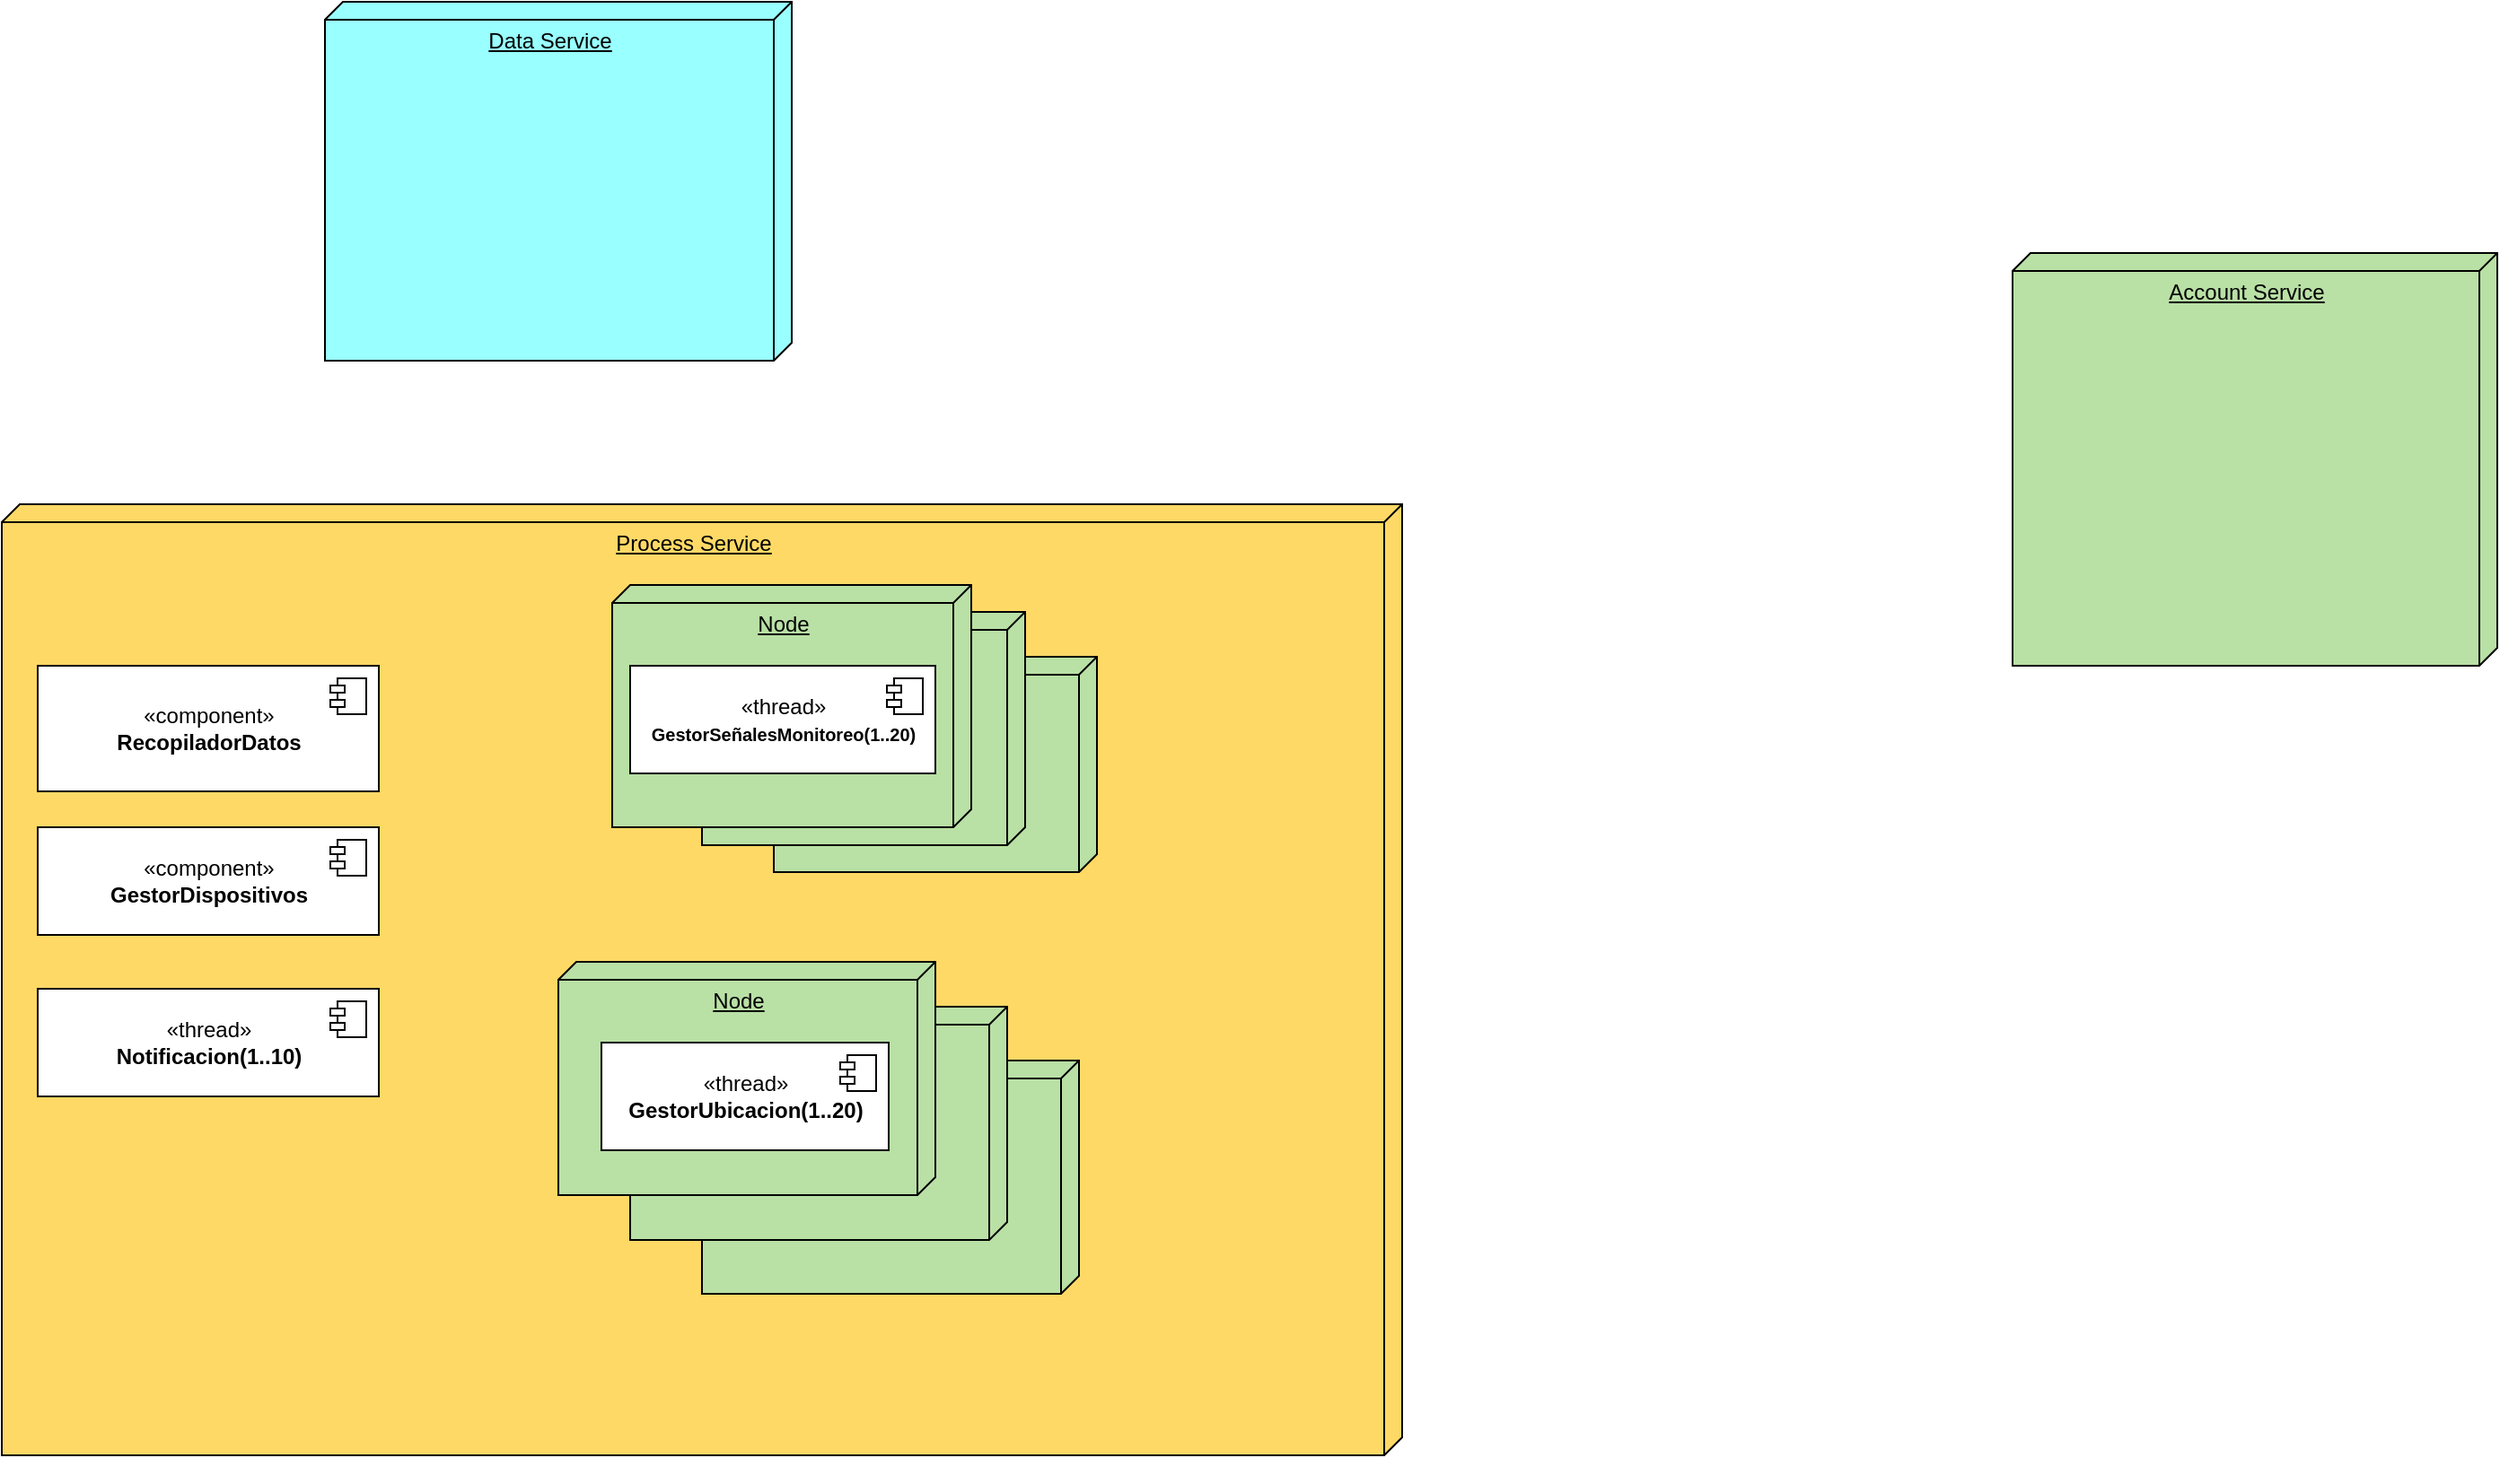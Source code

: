 <mxfile version="20.2.7" type="github">
  <diagram id="e1punC9GSL0mhzM1jvfw" name="Página-1">
    <mxGraphModel dx="1972" dy="986" grid="1" gridSize="10" guides="1" tooltips="1" connect="1" arrows="1" fold="1" page="1" pageScale="1" pageWidth="827" pageHeight="1169" math="0" shadow="0">
      <root>
        <mxCell id="0" />
        <mxCell id="1" parent="0" />
        <mxCell id="JzsjHWGXUUnoyQSSQbKy-3" value="Account Service" style="verticalAlign=top;align=center;spacingTop=8;spacingLeft=2;spacingRight=12;shape=cube;size=10;direction=south;fontStyle=4;html=1;fillColor=#B9E0A5;" vertex="1" parent="1">
          <mxGeometry x="1200" y="280" width="270" height="230" as="geometry" />
        </mxCell>
        <mxCell id="JzsjHWGXUUnoyQSSQbKy-4" value="Process Service" style="verticalAlign=top;align=center;spacingTop=8;spacingLeft=2;spacingRight=12;shape=cube;size=10;direction=south;fontStyle=4;html=1;fillColor=#FFD966;" vertex="1" parent="1">
          <mxGeometry x="80" y="420" width="780" height="530" as="geometry" />
        </mxCell>
        <mxCell id="JzsjHWGXUUnoyQSSQbKy-5" value="&lt;span style=&quot;&quot;&gt;Data Service&lt;/span&gt;" style="verticalAlign=top;align=center;spacingTop=8;spacingLeft=2;spacingRight=12;shape=cube;size=10;direction=south;fontStyle=4;html=1;fillColor=#99FFFF;" vertex="1" parent="1">
          <mxGeometry x="260" y="140" width="260" height="200" as="geometry" />
        </mxCell>
        <mxCell id="JzsjHWGXUUnoyQSSQbKy-8" value="«component»&lt;br&gt;&lt;b&gt;RecopiladorDatos&lt;/b&gt;" style="html=1;dropTarget=0;" vertex="1" parent="1">
          <mxGeometry x="100" y="510" width="190" height="70" as="geometry" />
        </mxCell>
        <mxCell id="JzsjHWGXUUnoyQSSQbKy-9" value="" style="shape=module;jettyWidth=8;jettyHeight=4;" vertex="1" parent="JzsjHWGXUUnoyQSSQbKy-8">
          <mxGeometry x="1" width="20" height="20" relative="1" as="geometry">
            <mxPoint x="-27" y="7" as="offset" />
          </mxGeometry>
        </mxCell>
        <mxCell id="JzsjHWGXUUnoyQSSQbKy-12" value="«component»&lt;br&gt;&lt;b&gt;GestorDispositivos&lt;/b&gt;" style="html=1;dropTarget=0;" vertex="1" parent="1">
          <mxGeometry x="100" y="600" width="190" height="60" as="geometry" />
        </mxCell>
        <mxCell id="JzsjHWGXUUnoyQSSQbKy-13" value="" style="shape=module;jettyWidth=8;jettyHeight=4;" vertex="1" parent="JzsjHWGXUUnoyQSSQbKy-12">
          <mxGeometry x="1" width="20" height="20" relative="1" as="geometry">
            <mxPoint x="-27" y="7" as="offset" />
          </mxGeometry>
        </mxCell>
        <mxCell id="JzsjHWGXUUnoyQSSQbKy-14" value="«thread»&lt;br&gt;&lt;b&gt;Notificacion(1..10)&lt;/b&gt;" style="html=1;dropTarget=0;" vertex="1" parent="1">
          <mxGeometry x="100" y="690" width="190" height="60" as="geometry" />
        </mxCell>
        <mxCell id="JzsjHWGXUUnoyQSSQbKy-15" value="" style="shape=module;jettyWidth=8;jettyHeight=4;" vertex="1" parent="JzsjHWGXUUnoyQSSQbKy-14">
          <mxGeometry x="1" width="20" height="20" relative="1" as="geometry">
            <mxPoint x="-27" y="7" as="offset" />
          </mxGeometry>
        </mxCell>
        <mxCell id="JzsjHWGXUUnoyQSSQbKy-35" value="Block" style="verticalAlign=top;align=left;spacingTop=8;spacingLeft=2;spacingRight=12;shape=cube;size=10;direction=south;fontStyle=4;html=1;fillColor=#B9E0A5;" vertex="1" parent="1">
          <mxGeometry x="510" y="505" width="180" height="120" as="geometry" />
        </mxCell>
        <mxCell id="JzsjHWGXUUnoyQSSQbKy-36" value="" style="verticalAlign=top;align=left;spacingTop=8;spacingLeft=2;spacingRight=12;shape=cube;size=10;direction=south;fontStyle=4;html=1;fillColor=#B9E0A5;" vertex="1" parent="1">
          <mxGeometry x="470" y="480" width="180" height="130" as="geometry" />
        </mxCell>
        <mxCell id="JzsjHWGXUUnoyQSSQbKy-37" value="Node" style="verticalAlign=top;align=center;spacingTop=8;spacingLeft=2;spacingRight=12;shape=cube;size=10;direction=south;fontStyle=4;html=1;fillColor=#B9E0A5;" vertex="1" parent="1">
          <mxGeometry x="420" y="465" width="200" height="135" as="geometry" />
        </mxCell>
        <mxCell id="JzsjHWGXUUnoyQSSQbKy-10" value="«thread»&lt;br&gt;&lt;b&gt;&lt;font style=&quot;font-size: 10px;&quot;&gt;GestorSeñalesMonitoreo(1..20)&lt;/font&gt;&lt;br&gt;&lt;/b&gt;" style="html=1;dropTarget=0;" vertex="1" parent="1">
          <mxGeometry x="430" y="510" width="170" height="60" as="geometry" />
        </mxCell>
        <mxCell id="JzsjHWGXUUnoyQSSQbKy-11" value="" style="shape=module;jettyWidth=8;jettyHeight=4;" vertex="1" parent="JzsjHWGXUUnoyQSSQbKy-10">
          <mxGeometry x="1" width="20" height="20" relative="1" as="geometry">
            <mxPoint x="-27" y="7" as="offset" />
          </mxGeometry>
        </mxCell>
        <mxCell id="JzsjHWGXUUnoyQSSQbKy-40" value="" style="verticalAlign=top;align=left;spacingTop=8;spacingLeft=2;spacingRight=12;shape=cube;size=10;direction=south;fontStyle=4;html=1;fillColor=#B9E0A5;" vertex="1" parent="1">
          <mxGeometry x="470" y="730" width="210" height="130" as="geometry" />
        </mxCell>
        <mxCell id="JzsjHWGXUUnoyQSSQbKy-39" value="" style="verticalAlign=top;align=left;spacingTop=8;spacingLeft=2;spacingRight=12;shape=cube;size=10;direction=south;fontStyle=4;html=1;fillColor=#B9E0A5;" vertex="1" parent="1">
          <mxGeometry x="430" y="700" width="210" height="130" as="geometry" />
        </mxCell>
        <mxCell id="JzsjHWGXUUnoyQSSQbKy-38" value="Node" style="verticalAlign=top;align=center;spacingTop=8;spacingLeft=2;spacingRight=12;shape=cube;size=10;direction=south;fontStyle=4;html=1;fillColor=#B9E0A5;" vertex="1" parent="1">
          <mxGeometry x="390" y="675" width="210" height="130" as="geometry" />
        </mxCell>
        <mxCell id="JzsjHWGXUUnoyQSSQbKy-41" value="«thread»&lt;br&gt;&lt;b&gt;GestorUbicacion(1..20)&lt;br&gt;&lt;/b&gt;" style="html=1;dropTarget=0;" vertex="1" parent="1">
          <mxGeometry x="414" y="720" width="160" height="60" as="geometry" />
        </mxCell>
        <mxCell id="JzsjHWGXUUnoyQSSQbKy-42" value="" style="shape=module;jettyWidth=8;jettyHeight=4;" vertex="1" parent="JzsjHWGXUUnoyQSSQbKy-41">
          <mxGeometry x="1" width="20" height="20" relative="1" as="geometry">
            <mxPoint x="-27" y="7" as="offset" />
          </mxGeometry>
        </mxCell>
      </root>
    </mxGraphModel>
  </diagram>
</mxfile>
